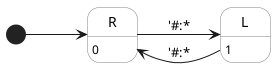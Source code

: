 @startuml
left to right direction

skinparam state {
  BackgroundColor White
  BorderColor Gray
}

[*] --> 0

state "R" as 0
state "L" as 1

0:0
1:1


0 --> 1 : '#:*
1 --> 0 : '#:*
@enduml
